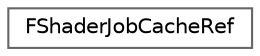 digraph "Graphical Class Hierarchy"
{
 // INTERACTIVE_SVG=YES
 // LATEX_PDF_SIZE
  bgcolor="transparent";
  edge [fontname=Helvetica,fontsize=10,labelfontname=Helvetica,labelfontsize=10];
  node [fontname=Helvetica,fontsize=10,shape=box,height=0.2,width=0.4];
  rankdir="LR";
  Node0 [id="Node000000",label="FShaderJobCacheRef",height=0.2,width=0.4,color="grey40", fillcolor="white", style="filled",URL="$d0/dfd/structFShaderJobCacheRef.html",tooltip="Cached reference to the location of an in-flight job's FShaderJobData in the FShaderJobDataMap,..."];
}
